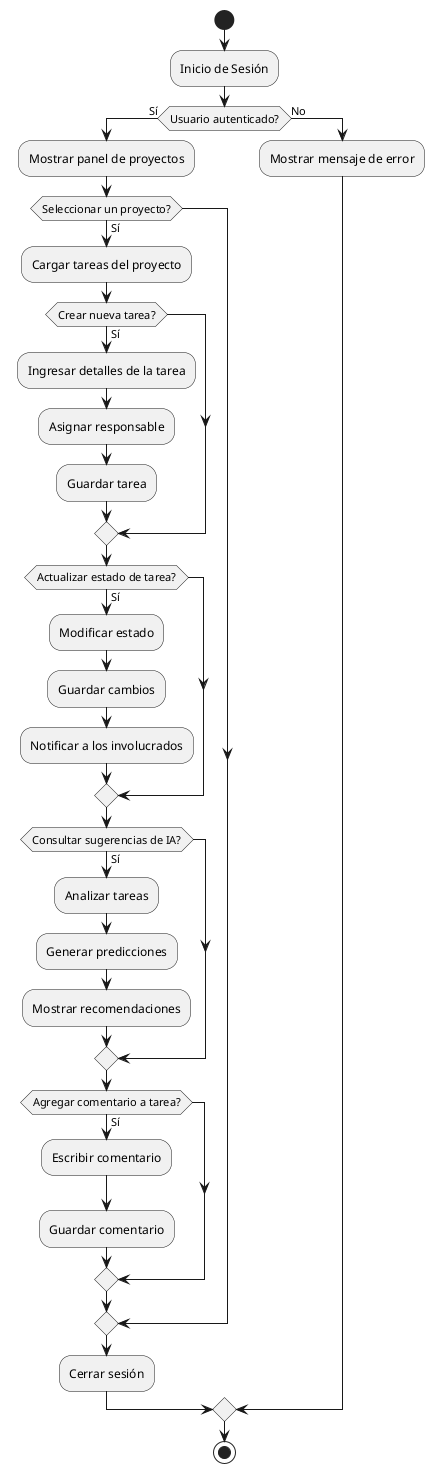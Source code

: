 @startuml

start

:Inicio de Sesión;
if (Usuario autenticado?) then (Sí)
  :Mostrar panel de proyectos;
  if (Seleccionar un proyecto?) then (Sí)
    :Cargar tareas del proyecto;
    if (Crear nueva tarea?) then (Sí)
      :Ingresar detalles de la tarea;
      :Asignar responsable;
      :Guardar tarea;
    endif
    if (Actualizar estado de tarea?) then (Sí)
      :Modificar estado;
      :Guardar cambios;
      :Notificar a los involucrados;
    endif
    if (Consultar sugerencias de IA?) then (Sí)
      :Analizar tareas;
      :Generar predicciones;
      :Mostrar recomendaciones;
    endif
    if (Agregar comentario a tarea?) then (Sí)
      :Escribir comentario;
      :Guardar comentario;
    endif
  endif
  :Cerrar sesión;
else (No)
  :Mostrar mensaje de error;
endif

stop

@enduml
